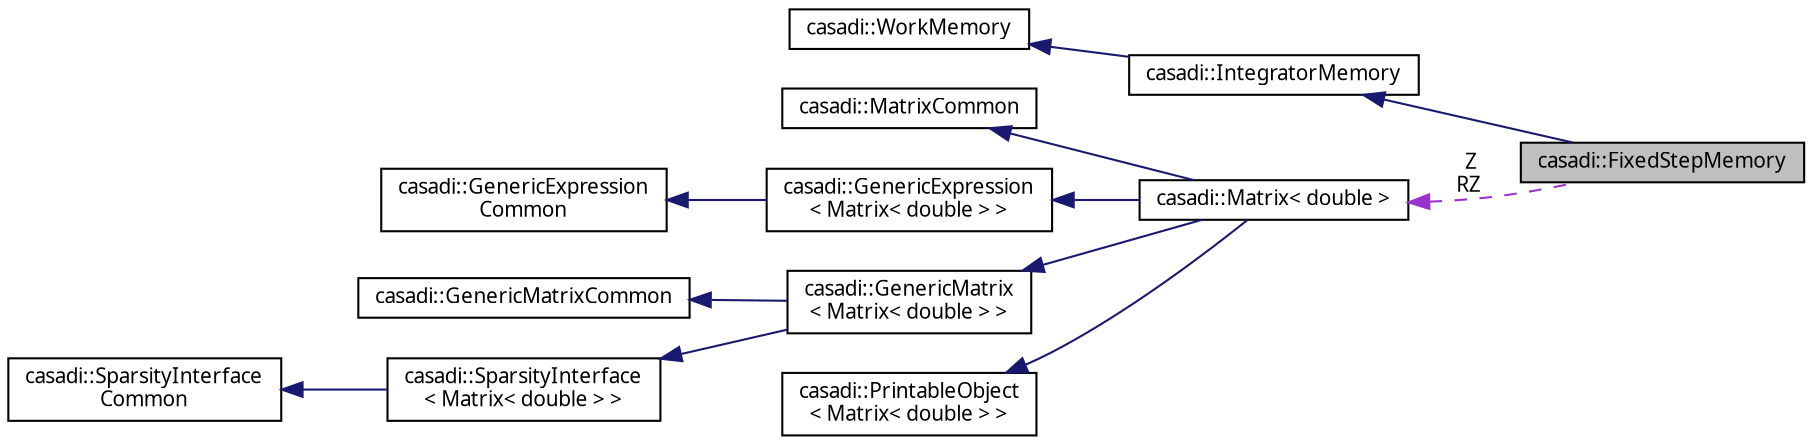 digraph "casadi::FixedStepMemory"
{
  edge [fontname="FreeSans.ttf",fontsize="10",labelfontname="FreeSans.ttf",labelfontsize="10"];
  node [fontname="FreeSans.ttf",fontsize="10",shape=record];
  rankdir="LR";
  Node1 [label="casadi::FixedStepMemory",height=0.2,width=0.4,color="black", fillcolor="grey75", style="filled", fontcolor="black"];
  Node2 -> Node1 [dir="back",color="midnightblue",fontsize="10",style="solid",fontname="FreeSans.ttf"];
  Node2 [label="casadi::IntegratorMemory",height=0.2,width=0.4,color="black", fillcolor="white", style="filled",URL="$d8/d75/structcasadi_1_1IntegratorMemory.html",tooltip="Integrator memory. "];
  Node3 -> Node2 [dir="back",color="midnightblue",fontsize="10",style="solid",fontname="FreeSans.ttf"];
  Node3 [label="casadi::WorkMemory",height=0.2,width=0.4,color="black", fillcolor="white", style="filled",URL="$da/dbe/structcasadi_1_1WorkMemory.html",tooltip="Function memory with temporary work vectors. "];
  Node4 -> Node1 [dir="back",color="darkorchid3",fontsize="10",style="dashed",label=" Z\nRZ" ,fontname="FreeSans.ttf"];
  Node4 [label="casadi::Matrix\< double \>",height=0.2,width=0.4,color="black", fillcolor="white", style="filled",URL="$dd/df2/singletoncasadi_1_1Matrix.html"];
  Node5 -> Node4 [dir="back",color="midnightblue",fontsize="10",style="solid",fontname="FreeSans.ttf"];
  Node5 [label="casadi::MatrixCommon",height=0.2,width=0.4,color="black", fillcolor="white", style="filled",URL="$d3/df2/structcasadi_1_1MatrixCommon.html",tooltip="Empty Base This class is extended in SWIG. "];
  Node6 -> Node4 [dir="back",color="midnightblue",fontsize="10",style="solid",fontname="FreeSans.ttf"];
  Node6 [label="casadi::GenericExpression\l\< Matrix\< double \> \>",height=0.2,width=0.4,color="black", fillcolor="white", style="filled",URL="$d1/d5c/classcasadi_1_1GenericExpression.html"];
  Node7 -> Node6 [dir="back",color="midnightblue",fontsize="10",style="solid",fontname="FreeSans.ttf"];
  Node7 [label="casadi::GenericExpression\lCommon",height=0.2,width=0.4,color="black", fillcolor="white", style="filled",URL="$d7/dee/structcasadi_1_1GenericExpressionCommon.html",tooltip="Empty Base This class is extended in SWIG. "];
  Node8 -> Node4 [dir="back",color="midnightblue",fontsize="10",style="solid",fontname="FreeSans.ttf"];
  Node8 [label="casadi::GenericMatrix\l\< Matrix\< double \> \>",height=0.2,width=0.4,color="black", fillcolor="white", style="filled",URL="$dc/df3/classcasadi_1_1GenericMatrix.html"];
  Node9 -> Node8 [dir="back",color="midnightblue",fontsize="10",style="solid",fontname="FreeSans.ttf"];
  Node9 [label="casadi::GenericMatrixCommon",height=0.2,width=0.4,color="black", fillcolor="white", style="filled",URL="$dc/d32/structcasadi_1_1GenericMatrixCommon.html",tooltip="Empty Base This class is extended in SWIG. "];
  Node10 -> Node8 [dir="back",color="midnightblue",fontsize="10",style="solid",fontname="FreeSans.ttf"];
  Node10 [label="casadi::SparsityInterface\l\< Matrix\< double \> \>",height=0.2,width=0.4,color="black", fillcolor="white", style="filled",URL="$dd/d6b/classcasadi_1_1SparsityInterface.html"];
  Node11 -> Node10 [dir="back",color="midnightblue",fontsize="10",style="solid",fontname="FreeSans.ttf"];
  Node11 [label="casadi::SparsityInterface\lCommon",height=0.2,width=0.4,color="black", fillcolor="white", style="filled",URL="$d2/d9a/structcasadi_1_1SparsityInterfaceCommon.html",tooltip="Empty Base This class is extended in SWIG. "];
  Node12 -> Node4 [dir="back",color="midnightblue",fontsize="10",style="solid",fontname="FreeSans.ttf"];
  Node12 [label="casadi::PrintableObject\l\< Matrix\< double \> \>",height=0.2,width=0.4,color="black", fillcolor="white", style="filled",URL="$d5/d18/classcasadi_1_1PrintableObject.html"];
}
